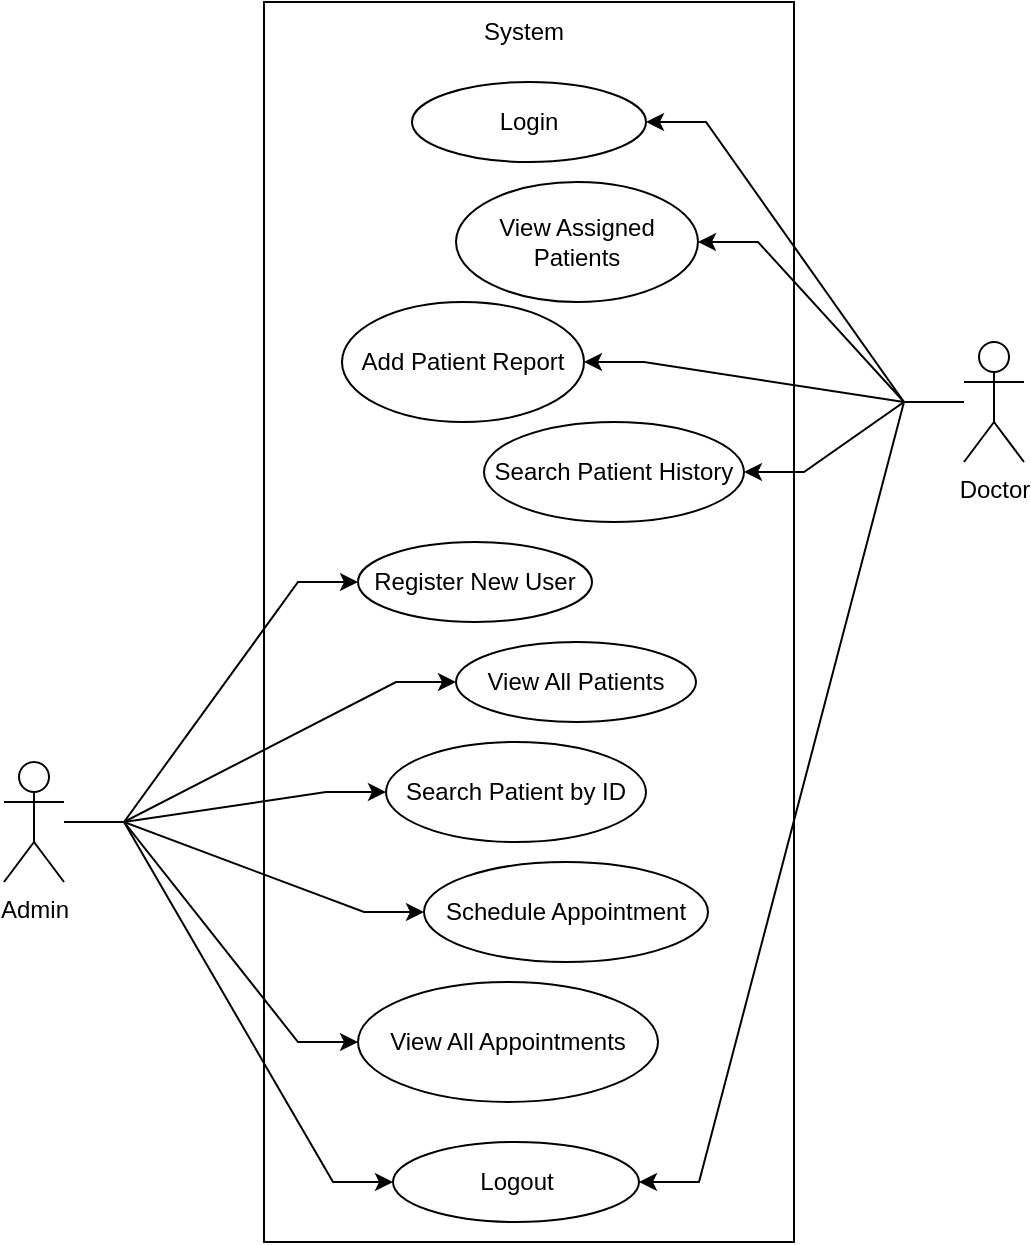<mxfile version="26.1.0">
  <diagram name="Page-1" id="o40QZSptPR52_Nfpsl2L">
    <mxGraphModel dx="2867" dy="1256" grid="1" gridSize="10" guides="1" tooltips="1" connect="1" arrows="1" fold="1" page="1" pageScale="1" pageWidth="850" pageHeight="1100" math="0" shadow="0">
      <root>
        <mxCell id="0" />
        <mxCell id="1" parent="0" />
        <mxCell id="jWa2nlvpywYhJVZAadZS-1" value="" style="html=1;dashed=0;whiteSpace=wrap;" vertex="1" parent="1">
          <mxGeometry x="320" y="20" width="265" height="620" as="geometry" />
        </mxCell>
        <mxCell id="jWa2nlvpywYhJVZAadZS-2" value="Login" style="ellipse;whiteSpace=wrap;html=1;" vertex="1" parent="1">
          <mxGeometry x="394" y="60" width="117" height="40" as="geometry" />
        </mxCell>
        <mxCell id="jWa2nlvpywYhJVZAadZS-3" value="View Assigned Patients" style="ellipse;whiteSpace=wrap;html=1;" vertex="1" parent="1">
          <mxGeometry x="416" y="110" width="121" height="60" as="geometry" />
        </mxCell>
        <mxCell id="jWa2nlvpywYhJVZAadZS-4" value="View All Appointments" style="ellipse;whiteSpace=wrap;html=1;" vertex="1" parent="1">
          <mxGeometry x="367" y="510" width="150" height="60" as="geometry" />
        </mxCell>
        <mxCell id="jWa2nlvpywYhJVZAadZS-5" value="Search Patient by ID" style="ellipse;whiteSpace=wrap;html=1;" vertex="1" parent="1">
          <mxGeometry x="381" y="390" width="130" height="50" as="geometry" />
        </mxCell>
        <mxCell id="jWa2nlvpywYhJVZAadZS-6" value="Search Patient History" style="ellipse;whiteSpace=wrap;html=1;" vertex="1" parent="1">
          <mxGeometry x="430" y="230" width="130" height="50" as="geometry" />
        </mxCell>
        <mxCell id="jWa2nlvpywYhJVZAadZS-7" value="Schedule Appointment" style="ellipse;whiteSpace=wrap;html=1;" vertex="1" parent="1">
          <mxGeometry x="400" y="450" width="142" height="50" as="geometry" />
        </mxCell>
        <mxCell id="jWa2nlvpywYhJVZAadZS-8" value="Register New User" style="ellipse;whiteSpace=wrap;html=1;" vertex="1" parent="1">
          <mxGeometry x="367" y="290" width="117" height="40" as="geometry" />
        </mxCell>
        <mxCell id="jWa2nlvpywYhJVZAadZS-9" value="View All Patients" style="ellipse;whiteSpace=wrap;html=1;" vertex="1" parent="1">
          <mxGeometry x="416" y="340" width="120" height="40" as="geometry" />
        </mxCell>
        <mxCell id="jWa2nlvpywYhJVZAadZS-10" value="System" style="text;html=1;align=center;verticalAlign=middle;whiteSpace=wrap;rounded=0;" vertex="1" parent="1">
          <mxGeometry x="420" y="20" width="60" height="30" as="geometry" />
        </mxCell>
        <mxCell id="jWa2nlvpywYhJVZAadZS-11" value="Add Patient Report" style="ellipse;whiteSpace=wrap;html=1;" vertex="1" parent="1">
          <mxGeometry x="359" y="170" width="121" height="60" as="geometry" />
        </mxCell>
        <mxCell id="jWa2nlvpywYhJVZAadZS-13" value="Logout" style="ellipse;whiteSpace=wrap;html=1;" vertex="1" parent="1">
          <mxGeometry x="384.5" y="590" width="123" height="40" as="geometry" />
        </mxCell>
        <mxCell id="jWa2nlvpywYhJVZAadZS-26" style="edgeStyle=entityRelationEdgeStyle;rounded=0;orthogonalLoop=1;jettySize=auto;html=1;entryX=0;entryY=0.5;entryDx=0;entryDy=0;" edge="1" parent="1" source="jWa2nlvpywYhJVZAadZS-14" target="jWa2nlvpywYhJVZAadZS-8">
          <mxGeometry relative="1" as="geometry" />
        </mxCell>
        <mxCell id="jWa2nlvpywYhJVZAadZS-27" style="edgeStyle=entityRelationEdgeStyle;rounded=0;orthogonalLoop=1;jettySize=auto;html=1;" edge="1" parent="1" source="jWa2nlvpywYhJVZAadZS-14" target="jWa2nlvpywYhJVZAadZS-9">
          <mxGeometry relative="1" as="geometry" />
        </mxCell>
        <mxCell id="jWa2nlvpywYhJVZAadZS-29" style="edgeStyle=entityRelationEdgeStyle;rounded=0;orthogonalLoop=1;jettySize=auto;html=1;entryX=0;entryY=0.5;entryDx=0;entryDy=0;" edge="1" parent="1" source="jWa2nlvpywYhJVZAadZS-14" target="jWa2nlvpywYhJVZAadZS-5">
          <mxGeometry relative="1" as="geometry" />
        </mxCell>
        <mxCell id="jWa2nlvpywYhJVZAadZS-30" style="edgeStyle=entityRelationEdgeStyle;rounded=0;orthogonalLoop=1;jettySize=auto;html=1;entryX=0;entryY=0.5;entryDx=0;entryDy=0;" edge="1" parent="1" source="jWa2nlvpywYhJVZAadZS-14" target="jWa2nlvpywYhJVZAadZS-7">
          <mxGeometry relative="1" as="geometry" />
        </mxCell>
        <mxCell id="jWa2nlvpywYhJVZAadZS-31" style="edgeStyle=entityRelationEdgeStyle;rounded=0;orthogonalLoop=1;jettySize=auto;html=1;entryX=0;entryY=0.5;entryDx=0;entryDy=0;" edge="1" parent="1" source="jWa2nlvpywYhJVZAadZS-14" target="jWa2nlvpywYhJVZAadZS-4">
          <mxGeometry relative="1" as="geometry" />
        </mxCell>
        <mxCell id="jWa2nlvpywYhJVZAadZS-32" style="edgeStyle=entityRelationEdgeStyle;rounded=0;orthogonalLoop=1;jettySize=auto;html=1;entryX=0;entryY=0.5;entryDx=0;entryDy=0;" edge="1" parent="1" source="jWa2nlvpywYhJVZAadZS-14" target="jWa2nlvpywYhJVZAadZS-13">
          <mxGeometry relative="1" as="geometry" />
        </mxCell>
        <mxCell id="jWa2nlvpywYhJVZAadZS-14" value="Admin" style="shape=umlActor;verticalLabelPosition=bottom;verticalAlign=top;html=1;" vertex="1" parent="1">
          <mxGeometry x="190" y="400" width="30" height="60" as="geometry" />
        </mxCell>
        <mxCell id="jWa2nlvpywYhJVZAadZS-22" style="edgeStyle=entityRelationEdgeStyle;rounded=0;orthogonalLoop=1;jettySize=auto;html=1;entryX=1;entryY=0.5;entryDx=0;entryDy=0;" edge="1" parent="1" source="jWa2nlvpywYhJVZAadZS-15" target="jWa2nlvpywYhJVZAadZS-2">
          <mxGeometry relative="1" as="geometry" />
        </mxCell>
        <mxCell id="jWa2nlvpywYhJVZAadZS-23" style="edgeStyle=entityRelationEdgeStyle;rounded=0;orthogonalLoop=1;jettySize=auto;html=1;" edge="1" parent="1" source="jWa2nlvpywYhJVZAadZS-15" target="jWa2nlvpywYhJVZAadZS-3">
          <mxGeometry relative="1" as="geometry" />
        </mxCell>
        <mxCell id="jWa2nlvpywYhJVZAadZS-24" style="edgeStyle=entityRelationEdgeStyle;rounded=0;orthogonalLoop=1;jettySize=auto;html=1;" edge="1" parent="1" source="jWa2nlvpywYhJVZAadZS-15" target="jWa2nlvpywYhJVZAadZS-11">
          <mxGeometry relative="1" as="geometry" />
        </mxCell>
        <mxCell id="jWa2nlvpywYhJVZAadZS-25" style="edgeStyle=entityRelationEdgeStyle;rounded=0;orthogonalLoop=1;jettySize=auto;html=1;entryX=1;entryY=0.5;entryDx=0;entryDy=0;" edge="1" parent="1" source="jWa2nlvpywYhJVZAadZS-15" target="jWa2nlvpywYhJVZAadZS-6">
          <mxGeometry relative="1" as="geometry" />
        </mxCell>
        <mxCell id="jWa2nlvpywYhJVZAadZS-33" style="edgeStyle=entityRelationEdgeStyle;rounded=0;orthogonalLoop=1;jettySize=auto;html=1;entryX=1;entryY=0.5;entryDx=0;entryDy=0;" edge="1" parent="1" source="jWa2nlvpywYhJVZAadZS-15" target="jWa2nlvpywYhJVZAadZS-13">
          <mxGeometry relative="1" as="geometry" />
        </mxCell>
        <mxCell id="jWa2nlvpywYhJVZAadZS-15" value="Doctor" style="shape=umlActor;verticalLabelPosition=bottom;verticalAlign=top;html=1;" vertex="1" parent="1">
          <mxGeometry x="670" y="190" width="30" height="60" as="geometry" />
        </mxCell>
      </root>
    </mxGraphModel>
  </diagram>
</mxfile>
